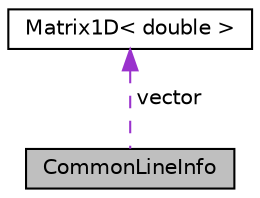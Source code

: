 digraph "CommonLineInfo"
{
  edge [fontname="Helvetica",fontsize="10",labelfontname="Helvetica",labelfontsize="10"];
  node [fontname="Helvetica",fontsize="10",shape=record];
  Node1 [label="CommonLineInfo",height=0.2,width=0.4,color="black", fillcolor="grey75", style="filled", fontcolor="black"];
  Node2 -> Node1 [dir="back",color="darkorchid3",fontsize="10",style="dashed",label=" vector" ,fontname="Helvetica"];
  Node2 [label="Matrix1D\< double \>",height=0.2,width=0.4,color="black", fillcolor="white", style="filled",URL="$classMatrix1D.html"];
}

